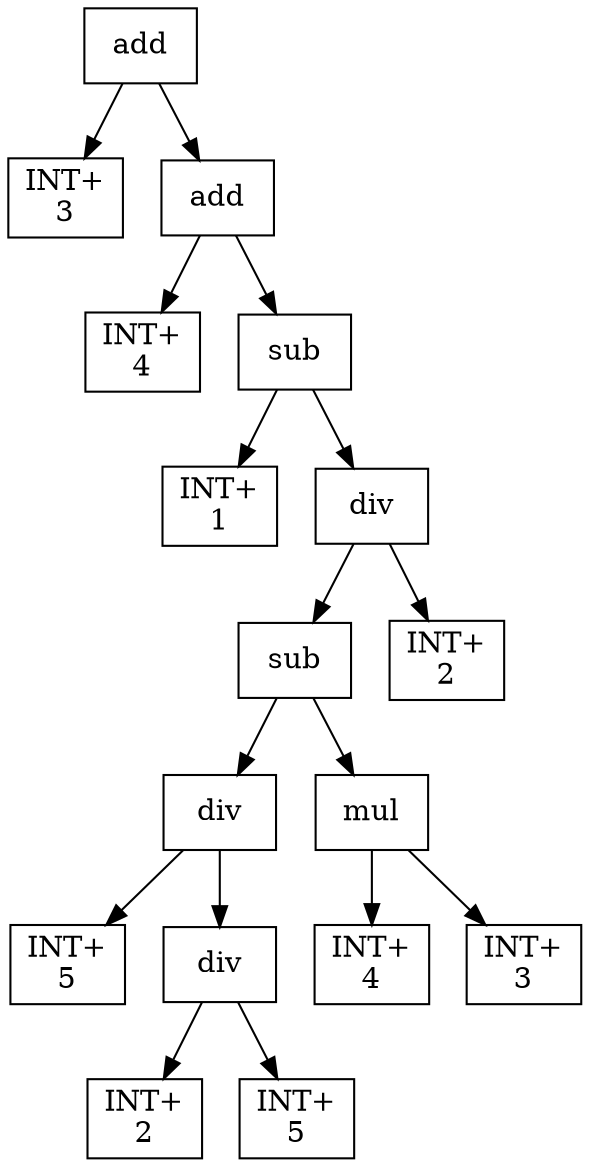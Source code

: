 digraph expr {
  node [shape=box];
  n1 [label="add"];
  n2 [label="INT+\n3"];
  n3 [label="add"];
  n4 [label="INT+\n4"];
  n5 [label="sub"];
  n6 [label="INT+\n1"];
  n7 [label="div"];
  n8 [label="sub"];
  n9 [label="div"];
  n10 [label="INT+\n5"];
  n11 [label="div"];
  n12 [label="INT+\n2"];
  n13 [label="INT+\n5"];
  n11 -> n12;
  n11 -> n13;
  n9 -> n10;
  n9 -> n11;
  n14 [label="mul"];
  n15 [label="INT+\n4"];
  n16 [label="INT+\n3"];
  n14 -> n15;
  n14 -> n16;
  n8 -> n9;
  n8 -> n14;
  n17 [label="INT+\n2"];
  n7 -> n8;
  n7 -> n17;
  n5 -> n6;
  n5 -> n7;
  n3 -> n4;
  n3 -> n5;
  n1 -> n2;
  n1 -> n3;
}